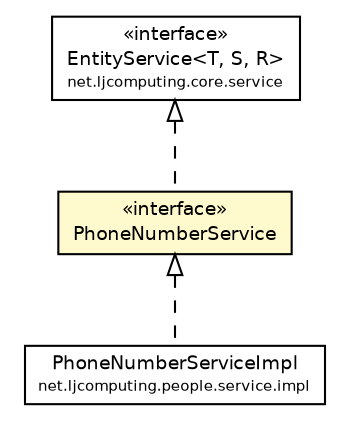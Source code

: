 #!/usr/local/bin/dot
#
# Class diagram 
# Generated by UMLGraph version R5_6 (http://www.umlgraph.org/)
#

digraph G {
	edge [fontname="Helvetica",fontsize=10,labelfontname="Helvetica",labelfontsize=10];
	node [fontname="Helvetica",fontsize=10,shape=plaintext];
	nodesep=0.25;
	ranksep=0.5;
	// net.ljcomputing.people.service.PhoneNumberService
	c1783 [label=<<table title="net.ljcomputing.people.service.PhoneNumberService" border="0" cellborder="1" cellspacing="0" cellpadding="2" port="p" bgcolor="lemonChiffon" href="./PhoneNumberService.html">
		<tr><td><table border="0" cellspacing="0" cellpadding="1">
<tr><td align="center" balign="center"> &#171;interface&#187; </td></tr>
<tr><td align="center" balign="center"> PhoneNumberService </td></tr>
		</table></td></tr>
		</table>>, URL="./PhoneNumberService.html", fontname="Helvetica", fontcolor="black", fontsize=9.0];
	// net.ljcomputing.people.service.impl.PhoneNumberServiceImpl
	c1786 [label=<<table title="net.ljcomputing.people.service.impl.PhoneNumberServiceImpl" border="0" cellborder="1" cellspacing="0" cellpadding="2" port="p" href="./impl/PhoneNumberServiceImpl.html">
		<tr><td><table border="0" cellspacing="0" cellpadding="1">
<tr><td align="center" balign="center"> PhoneNumberServiceImpl </td></tr>
<tr><td align="center" balign="center"><font point-size="7.0"> net.ljcomputing.people.service.impl </font></td></tr>
		</table></td></tr>
		</table>>, URL="./impl/PhoneNumberServiceImpl.html", fontname="Helvetica", fontcolor="black", fontsize=9.0];
	//net.ljcomputing.people.service.PhoneNumberService implements net.ljcomputing.core.service.EntityService<T, S, R>
	c1791:p -> c1783:p [dir=back,arrowtail=empty,style=dashed];
	//net.ljcomputing.people.service.impl.PhoneNumberServiceImpl implements net.ljcomputing.people.service.PhoneNumberService
	c1783:p -> c1786:p [dir=back,arrowtail=empty,style=dashed];
	// net.ljcomputing.core.service.EntityService<T, S, R>
	c1791 [label=<<table title="net.ljcomputing.core.service.EntityService" border="0" cellborder="1" cellspacing="0" cellpadding="2" port="p">
		<tr><td><table border="0" cellspacing="0" cellpadding="1">
<tr><td align="center" balign="center"> &#171;interface&#187; </td></tr>
<tr><td align="center" balign="center"> EntityService&lt;T, S, R&gt; </td></tr>
<tr><td align="center" balign="center"><font point-size="7.0"> net.ljcomputing.core.service </font></td></tr>
		</table></td></tr>
		</table>>, URL="null", fontname="Helvetica", fontcolor="black", fontsize=9.0];
}

